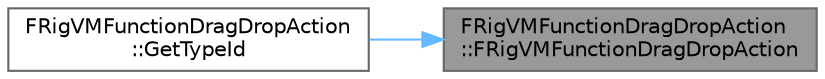 digraph "FRigVMFunctionDragDropAction::FRigVMFunctionDragDropAction"
{
 // INTERACTIVE_SVG=YES
 // LATEX_PDF_SIZE
  bgcolor="transparent";
  edge [fontname=Helvetica,fontsize=10,labelfontname=Helvetica,labelfontsize=10];
  node [fontname=Helvetica,fontsize=10,shape=box,height=0.2,width=0.4];
  rankdir="RL";
  Node1 [id="Node000001",label="FRigVMFunctionDragDropAction\l::FRigVMFunctionDragDropAction",height=0.2,width=0.4,color="gray40", fillcolor="grey60", style="filled", fontcolor="black",tooltip="Constructor."];
  Node1 -> Node2 [id="edge1_Node000001_Node000002",dir="back",color="steelblue1",style="solid",tooltip=" "];
  Node2 [id="Node000002",label="FRigVMFunctionDragDropAction\l::GetTypeId",height=0.2,width=0.4,color="grey40", fillcolor="white", style="filled",URL="$d5/da7/classFRigVMFunctionDragDropAction.html#a723f631c2d2694dd39b069cedc71cdb0",tooltip=" "];
}
